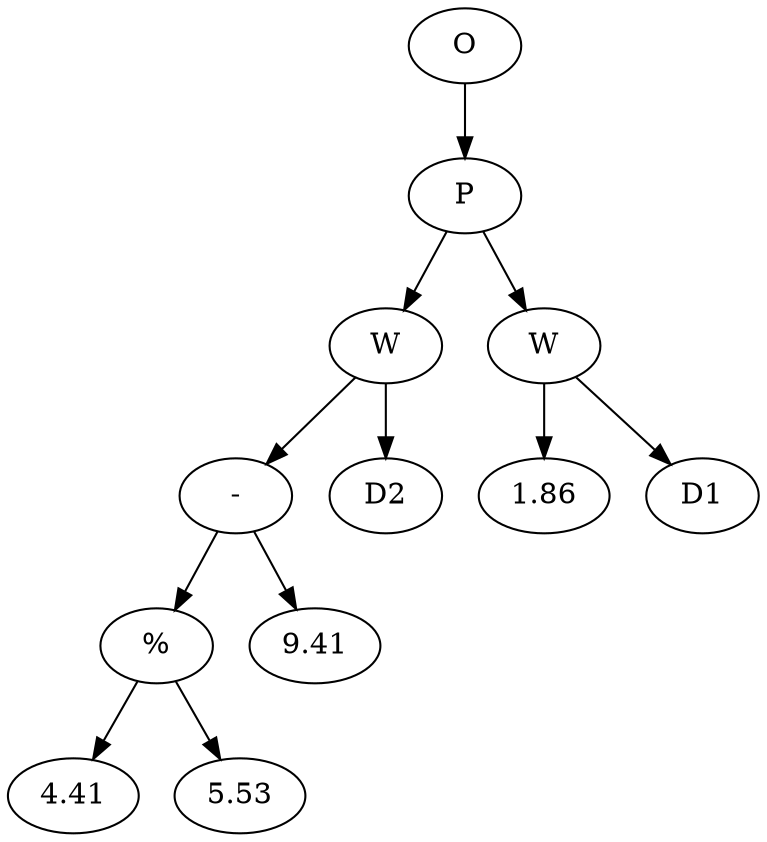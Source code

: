 // Tree
digraph {
	9726813 [label=O]
	9726814 [label=P]
	9726813 -> 9726814
	9726815 [label=W]
	9726814 -> 9726815
	9726816 [label="-"]
	9726815 -> 9726816
	9726817 [label="%"]
	9726816 -> 9726817
	9726818 [label=4.41]
	9726817 -> 9726818
	9726819 [label=5.53]
	9726817 -> 9726819
	9726820 [label=9.41]
	9726816 -> 9726820
	9726821 [label=D2]
	9726815 -> 9726821
	9726822 [label=W]
	9726814 -> 9726822
	9726823 [label=1.86]
	9726822 -> 9726823
	9726824 [label=D1]
	9726822 -> 9726824
}
